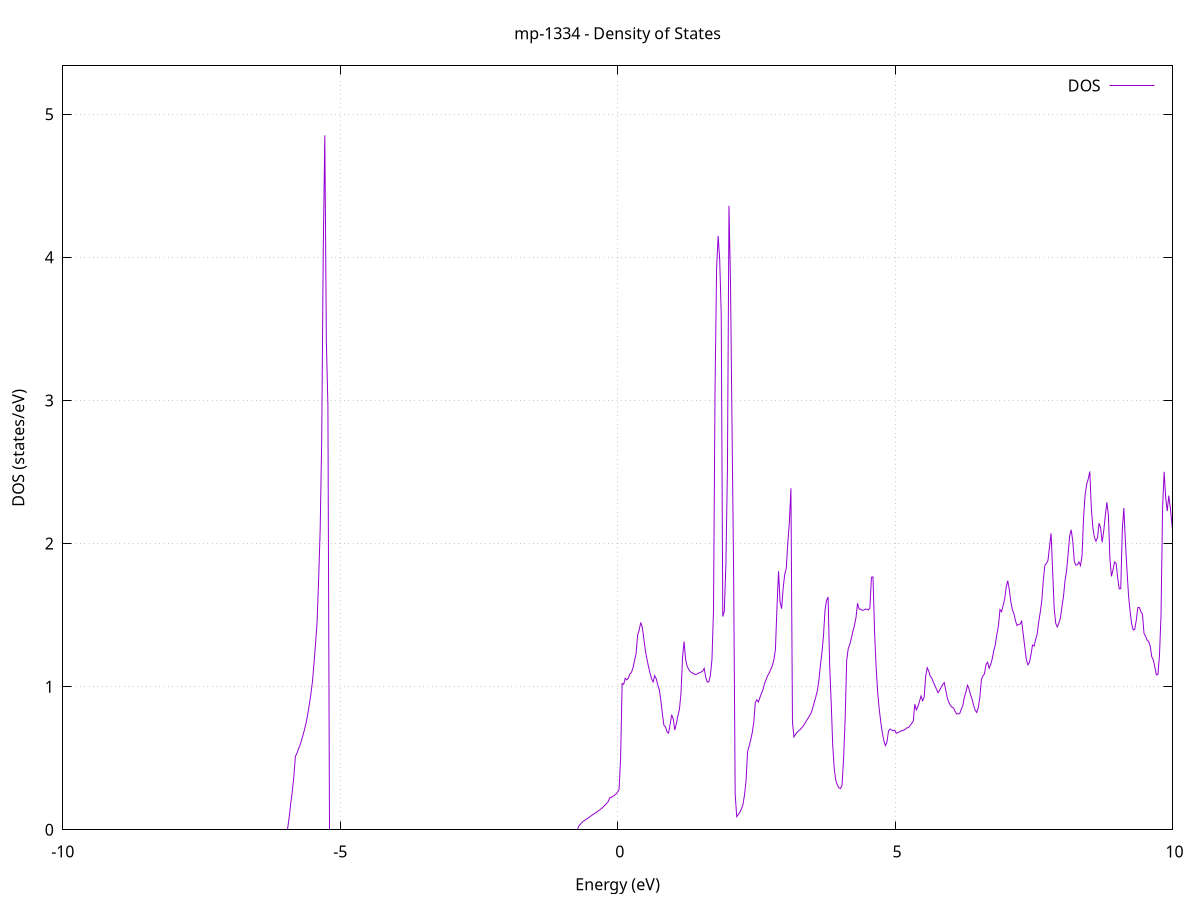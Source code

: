 set title 'mp-1334 - Density of States'
set xlabel 'Energy (eV)'
set ylabel 'DOS (states/eV)'
set grid
set xrange [-10:10]
set yrange [0:5.338]
set xzeroaxis lt -1
set terminal png size 800,600
set output 'mp-1334_dos_gnuplot.png'
plot '-' using 1:2 with lines title 'DOS'
-41.253000 0.000000
-41.225100 0.000000
-41.197200 0.000000
-41.169300 0.000000
-41.141300 0.000000
-41.113400 0.000000
-41.085500 0.000000
-41.057600 0.000000
-41.029700 0.000000
-41.001800 0.000000
-40.973900 0.000000
-40.946000 0.000000
-40.918100 0.000000
-40.890200 0.000000
-40.862200 0.000000
-40.834300 0.000000
-40.806400 0.000000
-40.778500 0.000000
-40.750600 0.000000
-40.722700 0.000000
-40.694800 0.000000
-40.666900 0.000000
-40.639000 0.000000
-40.611100 0.000000
-40.583200 0.000000
-40.555200 0.000000
-40.527300 0.000000
-40.499400 0.000000
-40.471500 0.000000
-40.443600 0.000000
-40.415700 0.000000
-40.387800 0.000000
-40.359900 0.000000
-40.332000 0.000000
-40.304100 0.000000
-40.276200 0.000000
-40.248200 0.000000
-40.220300 0.000000
-40.192400 0.000000
-40.164500 0.000000
-40.136600 0.000000
-40.108700 0.000000
-40.080800 0.000000
-40.052900 0.000000
-40.025000 0.000000
-39.997100 0.000000
-39.969100 0.000000
-39.941200 0.000000
-39.913300 0.000000
-39.885400 0.000000
-39.857500 0.000000
-39.829600 0.000000
-39.801700 0.000000
-39.773800 0.000000
-39.745900 0.000000
-39.718000 0.000000
-39.690100 0.000000
-39.662100 0.000000
-39.634200 0.000000
-39.606300 0.000000
-39.578400 0.000000
-39.550500 0.000000
-39.522600 0.000000
-39.494700 0.000000
-39.466800 0.000000
-39.438900 0.000000
-39.411000 0.000000
-39.383000 0.000000
-39.355100 0.000000
-39.327200 0.000000
-39.299300 0.000000
-39.271400 0.000000
-39.243500 0.000000
-39.215600 0.000000
-39.187700 0.000000
-39.159800 0.000000
-39.131900 0.000000
-39.104000 0.000000
-39.076000 0.000000
-39.048100 0.000000
-39.020200 0.000000
-38.992300 0.000000
-38.964400 0.000000
-38.936500 0.000000
-38.908600 0.000000
-38.880700 0.000000
-38.852800 0.000000
-38.824900 0.000000
-38.797000 0.000000
-38.769000 0.000000
-38.741100 0.000000
-38.713200 2.737500
-38.685300 8.905300
-38.657400 16.874500
-38.629500 67.630500
-38.601600 0.000000
-38.573700 0.000000
-38.545800 0.000000
-38.517900 0.000000
-38.489900 0.000000
-38.462000 0.000000
-38.434100 0.000000
-38.406200 0.000000
-38.378300 0.000000
-38.350400 0.000000
-38.322500 0.000000
-38.294600 0.000000
-38.266700 0.000000
-38.238800 0.000000
-38.210900 0.000000
-38.182900 0.000000
-38.155000 0.000000
-38.127100 0.000000
-38.099200 0.000000
-38.071300 0.000000
-38.043400 0.000000
-38.015500 0.000000
-37.987600 0.000000
-37.959700 0.000000
-37.931800 0.000000
-37.903900 0.000000
-37.875900 0.000000
-37.848000 0.000000
-37.820100 0.000000
-37.792200 0.000000
-37.764300 0.000000
-37.736400 0.000000
-37.708500 0.000000
-37.680600 0.000000
-37.652700 0.000000
-37.624800 0.000000
-37.596800 0.000000
-37.568900 0.000000
-37.541000 0.000000
-37.513100 0.000000
-37.485200 0.000000
-37.457300 0.000000
-37.429400 0.000000
-37.401500 0.000000
-37.373600 0.000000
-37.345700 0.000000
-37.317800 0.000000
-37.289800 0.000000
-37.261900 0.000000
-37.234000 0.000000
-37.206100 0.000000
-37.178200 0.000000
-37.150300 0.000000
-37.122400 0.000000
-37.094500 0.000000
-37.066600 0.000000
-37.038700 0.000000
-37.010700 0.000000
-36.982800 0.000000
-36.954900 0.000000
-36.927000 0.000000
-36.899100 0.000000
-36.871200 0.000000
-36.843300 0.000000
-36.815400 0.000000
-36.787500 0.000000
-36.759600 0.000000
-36.731700 0.000000
-36.703700 0.000000
-36.675800 0.000000
-36.647900 0.000000
-36.620000 0.000000
-36.592100 0.000000
-36.564200 0.000000
-36.536300 0.000000
-36.508400 0.000000
-36.480500 0.000000
-36.452600 0.000000
-36.424700 0.000000
-36.396700 0.000000
-36.368800 0.000000
-36.340900 0.000000
-36.313000 0.000000
-36.285100 0.000000
-36.257200 0.000000
-36.229300 0.000000
-36.201400 0.000000
-36.173500 0.000000
-36.145600 0.000000
-36.117600 0.000000
-36.089700 0.000000
-36.061800 0.000000
-36.033900 0.000000
-36.006000 0.000000
-35.978100 0.000000
-35.950200 0.000000
-35.922300 0.000000
-35.894400 0.000000
-35.866500 0.000000
-35.838600 0.000000
-35.810600 0.000000
-35.782700 0.000000
-35.754800 0.000000
-35.726900 0.000000
-35.699000 0.000000
-35.671100 0.000000
-35.643200 0.000000
-35.615300 0.000000
-35.587400 0.000000
-35.559500 0.000000
-35.531600 0.000000
-35.503600 0.000000
-35.475700 0.000000
-35.447800 0.000000
-35.419900 0.000000
-35.392000 0.000000
-35.364100 0.000000
-35.336200 0.000000
-35.308300 0.000000
-35.280400 0.000000
-35.252500 0.000000
-35.224500 0.000000
-35.196600 0.000000
-35.168700 0.000000
-35.140800 0.000000
-35.112900 0.000000
-35.085000 0.000000
-35.057100 0.000000
-35.029200 0.000000
-35.001300 0.000000
-34.973400 0.000000
-34.945500 0.000000
-34.917500 0.000000
-34.889600 0.000000
-34.861700 0.000000
-34.833800 0.000000
-34.805900 0.000000
-34.778000 0.000000
-34.750100 0.000000
-34.722200 0.000000
-34.694300 0.000000
-34.666400 0.000000
-34.638400 0.000000
-34.610500 0.000000
-34.582600 0.000000
-34.554700 0.000000
-34.526800 0.000000
-34.498900 0.000000
-34.471000 0.000000
-34.443100 0.000000
-34.415200 0.000000
-34.387300 0.000000
-34.359400 0.000000
-34.331400 0.000000
-34.303500 0.000000
-34.275600 0.000000
-34.247700 0.000000
-34.219800 0.000000
-34.191900 0.000000
-34.164000 0.000000
-34.136100 0.000000
-34.108200 0.000000
-34.080300 0.000000
-34.052400 0.000000
-34.024400 0.000000
-33.996500 0.000000
-33.968600 0.000000
-33.940700 0.000000
-33.912800 0.000000
-33.884900 0.000000
-33.857000 0.000000
-33.829100 0.000000
-33.801200 0.000000
-33.773300 0.000000
-33.745300 0.000000
-33.717400 0.000000
-33.689500 0.000000
-33.661600 0.000000
-33.633700 0.000000
-33.605800 0.000000
-33.577900 0.000000
-33.550000 0.000000
-33.522100 0.000000
-33.494200 0.000000
-33.466300 0.000000
-33.438300 0.000000
-33.410400 0.000000
-33.382500 0.000000
-33.354600 0.000000
-33.326700 0.000000
-33.298800 0.000000
-33.270900 0.000000
-33.243000 0.000000
-33.215100 0.000000
-33.187200 0.000000
-33.159300 0.000000
-33.131300 0.000000
-33.103400 0.000000
-33.075500 0.000000
-33.047600 0.000000
-33.019700 0.000000
-32.991800 0.000000
-32.963900 0.000000
-32.936000 0.000000
-32.908100 0.000000
-32.880200 0.000000
-32.852200 0.000000
-32.824300 0.000000
-32.796400 0.000000
-32.768500 0.000000
-32.740600 0.000000
-32.712700 0.000000
-32.684800 0.000000
-32.656900 0.000000
-32.629000 0.000000
-32.601100 0.000000
-32.573200 0.000000
-32.545200 0.000000
-32.517300 0.000000
-32.489400 0.000000
-32.461500 0.000000
-32.433600 0.000000
-32.405700 0.000000
-32.377800 0.000000
-32.349900 0.000000
-32.322000 0.000000
-32.294100 0.000000
-32.266100 0.000000
-32.238200 0.000000
-32.210300 0.000000
-32.182400 0.000000
-32.154500 0.000000
-32.126600 0.000000
-32.098700 0.000000
-32.070800 0.000000
-32.042900 0.000000
-32.015000 0.000000
-31.987100 0.000000
-31.959100 0.000000
-31.931200 0.000000
-31.903300 0.000000
-31.875400 0.000000
-31.847500 0.000000
-31.819600 0.000000
-31.791700 0.000000
-31.763800 0.000000
-31.735900 0.000000
-31.708000 0.000000
-31.680100 0.000000
-31.652100 0.000000
-31.624200 0.000000
-31.596300 0.000000
-31.568400 0.000000
-31.540500 0.000000
-31.512600 0.000000
-31.484700 0.000000
-31.456800 0.000000
-31.428900 0.000000
-31.401000 0.000000
-31.373000 0.000000
-31.345100 0.000000
-31.317200 0.000000
-31.289300 0.000000
-31.261400 0.000000
-31.233500 0.000000
-31.205600 0.000000
-31.177700 0.000000
-31.149800 0.000000
-31.121900 0.000000
-31.094000 0.000000
-31.066000 0.000000
-31.038100 0.000000
-31.010200 0.000000
-30.982300 0.000000
-30.954400 0.000000
-30.926500 0.000000
-30.898600 0.000000
-30.870700 0.000000
-30.842800 0.000000
-30.814900 0.000000
-30.787000 0.000000
-30.759000 0.000000
-30.731100 0.000000
-30.703200 0.000000
-30.675300 0.000000
-30.647400 0.000000
-30.619500 0.000000
-30.591600 0.000000
-30.563700 0.000000
-30.535800 0.000000
-30.507900 0.000000
-30.479900 0.000000
-30.452000 0.000000
-30.424100 0.000000
-30.396200 0.000000
-30.368300 0.000000
-30.340400 0.000000
-30.312500 0.000000
-30.284600 0.000000
-30.256700 0.000000
-30.228800 0.000000
-30.200900 0.000000
-30.172900 0.000000
-30.145000 0.000000
-30.117100 0.000000
-30.089200 0.000000
-30.061300 0.000000
-30.033400 0.000000
-30.005500 0.000000
-29.977600 0.000000
-29.949700 0.000000
-29.921800 0.000000
-29.893800 0.000000
-29.865900 0.000000
-29.838000 0.000000
-29.810100 0.000000
-29.782200 0.000000
-29.754300 0.000000
-29.726400 0.000000
-29.698500 0.000000
-29.670600 0.000000
-29.642700 0.000000
-29.614800 0.000000
-29.586800 0.000000
-29.558900 0.000000
-29.531000 0.000000
-29.503100 0.000000
-29.475200 0.000000
-29.447300 0.000000
-29.419400 0.000000
-29.391500 0.000000
-29.363600 0.000000
-29.335700 0.000000
-29.307800 0.000000
-29.279800 0.000000
-29.251900 0.000000
-29.224000 0.000000
-29.196100 0.000000
-29.168200 0.000000
-29.140300 0.000000
-29.112400 0.000000
-29.084500 0.000000
-29.056600 0.000000
-29.028700 0.000000
-29.000700 0.000000
-28.972800 0.000000
-28.944900 0.000000
-28.917000 0.000000
-28.889100 0.000000
-28.861200 0.000000
-28.833300 0.000000
-28.805400 0.000000
-28.777500 0.000000
-28.749600 0.000000
-28.721700 0.000000
-28.693700 0.000000
-28.665800 0.000000
-28.637900 0.000000
-28.610000 0.000000
-28.582100 0.000000
-28.554200 0.000000
-28.526300 0.000000
-28.498400 0.000000
-28.470500 0.000000
-28.442600 0.000000
-28.414700 0.000000
-28.386700 0.000000
-28.358800 0.000000
-28.330900 0.000000
-28.303000 0.000000
-28.275100 0.000000
-28.247200 0.000000
-28.219300 0.000000
-28.191400 0.000000
-28.163500 0.000000
-28.135600 0.000000
-28.107600 0.000000
-28.079700 0.000000
-28.051800 0.000000
-28.023900 0.000000
-27.996000 0.000000
-27.968100 0.000000
-27.940200 0.000000
-27.912300 0.000000
-27.884400 0.000000
-27.856500 0.000000
-27.828600 0.000000
-27.800600 0.000000
-27.772700 0.000000
-27.744800 0.000000
-27.716900 0.000000
-27.689000 0.000000
-27.661100 0.000000
-27.633200 0.000000
-27.605300 0.000000
-27.577400 0.000000
-27.549500 0.000000
-27.521500 0.000000
-27.493600 0.000000
-27.465700 0.000000
-27.437800 0.000000
-27.409900 0.000000
-27.382000 0.000000
-27.354100 0.000000
-27.326200 0.000000
-27.298300 0.000000
-27.270400 0.000000
-27.242500 0.000000
-27.214500 0.000000
-27.186600 0.000000
-27.158700 0.000000
-27.130800 0.000000
-27.102900 0.000000
-27.075000 0.000000
-27.047100 0.000000
-27.019200 0.000000
-26.991300 0.000000
-26.963400 0.000000
-26.935500 0.000000
-26.907500 0.000000
-26.879600 0.000000
-26.851700 0.000000
-26.823800 0.000000
-26.795900 0.000000
-26.768000 0.000000
-26.740100 0.000000
-26.712200 0.000000
-26.684300 0.000000
-26.656400 0.000000
-26.628400 0.000000
-26.600500 0.000000
-26.572600 0.000000
-26.544700 0.000000
-26.516800 0.000000
-26.488900 0.000000
-26.461000 0.000000
-26.433100 0.000000
-26.405200 0.000000
-26.377300 0.000000
-26.349400 0.000000
-26.321400 0.000000
-26.293500 0.000000
-26.265600 0.000000
-26.237700 0.000000
-26.209800 0.000000
-26.181900 0.000000
-26.154000 0.000000
-26.126100 0.000000
-26.098200 0.000000
-26.070300 0.000000
-26.042400 0.000000
-26.014400 0.000000
-25.986500 0.000000
-25.958600 0.000000
-25.930700 0.000000
-25.902800 0.000000
-25.874900 0.000000
-25.847000 0.000000
-25.819100 0.000000
-25.791200 0.000000
-25.763300 0.000000
-25.735300 0.000000
-25.707400 0.000000
-25.679500 0.000000
-25.651600 0.000000
-25.623700 0.000000
-25.595800 0.000000
-25.567900 0.000000
-25.540000 0.000000
-25.512100 0.000000
-25.484200 0.000000
-25.456300 0.000000
-25.428300 0.000000
-25.400400 0.000000
-25.372500 0.000000
-25.344600 0.000000
-25.316700 0.000000
-25.288800 0.000000
-25.260900 0.000000
-25.233000 0.000000
-25.205100 0.000000
-25.177200 0.000000
-25.149200 0.000000
-25.121300 0.000000
-25.093400 0.000000
-25.065500 0.000000
-25.037600 0.000000
-25.009700 0.000000
-24.981800 0.000000
-24.953900 0.000000
-24.926000 0.000000
-24.898100 0.000000
-24.870200 0.000000
-24.842200 0.000000
-24.814300 0.000000
-24.786400 0.000000
-24.758500 0.000000
-24.730600 0.000000
-24.702700 0.000000
-24.674800 0.000000
-24.646900 0.000000
-24.619000 0.000000
-24.591100 0.000000
-24.563200 0.000000
-24.535200 0.000000
-24.507300 0.000000
-24.479400 0.000000
-24.451500 0.000000
-24.423600 0.000000
-24.395700 0.000000
-24.367800 0.000000
-24.339900 0.000000
-24.312000 0.000000
-24.284100 0.000000
-24.256100 0.000000
-24.228200 0.000000
-24.200300 0.000000
-24.172400 0.000000
-24.144500 0.000000
-24.116600 0.000000
-24.088700 0.000000
-24.060800 0.000000
-24.032900 0.000000
-24.005000 0.000000
-23.977100 0.000000
-23.949100 0.000000
-23.921200 0.000000
-23.893300 0.000000
-23.865400 0.000000
-23.837500 0.000000
-23.809600 0.000000
-23.781700 0.000000
-23.753800 0.000000
-23.725900 0.000000
-23.698000 0.000000
-23.670100 0.000000
-23.642100 0.000000
-23.614200 0.000000
-23.586300 0.000000
-23.558400 0.000000
-23.530500 0.000000
-23.502600 0.000000
-23.474700 0.000000
-23.446800 0.000000
-23.418900 0.000000
-23.391000 0.000000
-23.363000 0.000000
-23.335100 0.000000
-23.307200 0.000000
-23.279300 0.000000
-23.251400 0.000000
-23.223500 0.000000
-23.195600 0.000000
-23.167700 0.000000
-23.139800 0.000000
-23.111900 0.000000
-23.084000 0.000000
-23.056000 0.000000
-23.028100 0.000000
-23.000200 0.000000
-22.972300 0.000000
-22.944400 0.000000
-22.916500 0.000000
-22.888600 0.000000
-22.860700 0.000000
-22.832800 0.000000
-22.804900 0.000000
-22.776900 0.000000
-22.749000 0.000000
-22.721100 0.000000
-22.693200 0.000000
-22.665300 0.000000
-22.637400 0.000000
-22.609500 0.000000
-22.581600 0.000000
-22.553700 0.000000
-22.525800 0.000000
-22.497900 0.000000
-22.469900 0.000000
-22.442000 0.000000
-22.414100 0.000000
-22.386200 0.000000
-22.358300 0.000000
-22.330400 0.000000
-22.302500 0.000000
-22.274600 0.000000
-22.246700 0.000000
-22.218800 0.000000
-22.190900 0.000000
-22.162900 0.000000
-22.135000 0.000000
-22.107100 0.000000
-22.079200 0.000000
-22.051300 0.000000
-22.023400 0.000000
-21.995500 0.000000
-21.967600 0.000000
-21.939700 0.000000
-21.911800 0.000000
-21.883800 0.000000
-21.855900 0.000000
-21.828000 0.000000
-21.800100 0.000000
-21.772200 0.000000
-21.744300 0.000000
-21.716400 0.000000
-21.688500 0.000000
-21.660600 0.000000
-21.632700 0.000000
-21.604800 0.000000
-21.576800 0.000000
-21.548900 0.000000
-21.521000 0.000000
-21.493100 0.000000
-21.465200 0.000000
-21.437300 0.000000
-21.409400 0.000000
-21.381500 0.000000
-21.353600 0.000000
-21.325700 0.000000
-21.297800 0.000000
-21.269800 0.000000
-21.241900 0.000000
-21.214000 0.000000
-21.186100 0.000000
-21.158200 0.000000
-21.130300 0.000000
-21.102400 0.000000
-21.074500 0.000000
-21.046600 0.000000
-21.018700 0.000000
-20.990700 0.000000
-20.962800 0.000000
-20.934900 0.000000
-20.907000 0.000000
-20.879100 0.000000
-20.851200 0.000000
-20.823300 0.000000
-20.795400 0.000000
-20.767500 0.000000
-20.739600 0.000000
-20.711700 0.000000
-20.683700 0.000000
-20.655800 0.000000
-20.627900 0.000000
-20.600000 0.000000
-20.572100 0.000000
-20.544200 0.000000
-20.516300 0.000000
-20.488400 0.000000
-20.460500 0.000000
-20.432600 0.000000
-20.404600 0.000000
-20.376700 0.000000
-20.348800 0.000000
-20.320900 0.000000
-20.293000 0.000000
-20.265100 0.000000
-20.237200 0.000000
-20.209300 0.000000
-20.181400 0.000000
-20.153500 0.000000
-20.125600 0.000000
-20.097600 0.000000
-20.069700 0.000000
-20.041800 0.000000
-20.013900 0.000000
-19.986000 0.000000
-19.958100 0.000000
-19.930200 0.000000
-19.902300 0.000000
-19.874400 0.000000
-19.846500 0.000000
-19.818600 0.000000
-19.790600 0.000000
-19.762700 0.000000
-19.734800 0.000000
-19.706900 0.000000
-19.679000 0.000000
-19.651100 0.000000
-19.623200 0.000000
-19.595300 0.000000
-19.567400 0.000000
-19.539500 0.000000
-19.511500 0.000000
-19.483600 0.000000
-19.455700 0.000000
-19.427800 0.000000
-19.399900 0.000000
-19.372000 0.000000
-19.344100 0.000000
-19.316200 0.000000
-19.288300 0.000000
-19.260400 0.000000
-19.232500 0.000000
-19.204500 0.000000
-19.176600 1.603900
-19.148700 4.295900
-19.120800 6.140800
-19.092900 10.257900
-19.065000 17.926600
-19.037100 10.178900
-19.009200 7.688300
-18.981300 3.204100
-18.953400 3.340900
-18.925500 3.357100
-18.897500 3.674400
-18.869600 4.356200
-18.841700 5.257600
-18.813800 8.669700
-18.785900 11.205700
-18.758000 14.543000
-18.730100 8.965600
-18.702200 9.559100
-18.674300 21.124900
-18.646400 16.926500
-18.618400 23.623800
-18.590500 15.900000
-18.562600 5.410800
-18.534700 0.000000
-18.506800 0.000000
-18.478900 0.000000
-18.451000 0.000000
-18.423100 0.000000
-18.395200 0.000000
-18.367300 0.000000
-18.339400 0.000000
-18.311400 0.000000
-18.283500 0.000000
-18.255600 0.000000
-18.227700 0.000000
-18.199800 0.000000
-18.171900 0.000000
-18.144000 0.000000
-18.116100 0.000000
-18.088200 0.000000
-18.060300 0.000000
-18.032300 0.000000
-18.004400 0.000000
-17.976500 0.000000
-17.948600 0.000000
-17.920700 0.000000
-17.892800 0.000000
-17.864900 0.000000
-17.837000 0.000000
-17.809100 0.000000
-17.781200 0.000000
-17.753300 0.000000
-17.725300 0.000000
-17.697400 0.000000
-17.669500 0.000000
-17.641600 0.000000
-17.613700 0.000000
-17.585800 0.000000
-17.557900 0.000000
-17.530000 0.000000
-17.502100 0.000000
-17.474200 0.000000
-17.446300 0.000000
-17.418300 0.000000
-17.390400 0.000000
-17.362500 0.000000
-17.334600 0.000000
-17.306700 0.000000
-17.278800 0.000000
-17.250900 0.000000
-17.223000 0.000000
-17.195100 0.000000
-17.167200 0.000000
-17.139200 0.000000
-17.111300 0.000000
-17.083400 0.000000
-17.055500 0.000000
-17.027600 0.000000
-16.999700 0.000000
-16.971800 0.000000
-16.943900 0.000000
-16.916000 0.000000
-16.888100 0.000000
-16.860200 0.000000
-16.832200 0.000000
-16.804300 0.000000
-16.776400 0.000000
-16.748500 0.000000
-16.720600 0.000000
-16.692700 0.000000
-16.664800 0.000000
-16.636900 0.000000
-16.609000 0.000000
-16.581100 0.000000
-16.553200 0.000000
-16.525200 0.000000
-16.497300 0.000000
-16.469400 0.000000
-16.441500 0.000000
-16.413600 0.000000
-16.385700 0.000000
-16.357800 0.000000
-16.329900 0.000000
-16.302000 0.000000
-16.274100 0.000000
-16.246100 0.000000
-16.218200 0.000000
-16.190300 0.000000
-16.162400 0.000000
-16.134500 0.000000
-16.106600 0.000000
-16.078700 0.000000
-16.050800 0.000000
-16.022900 0.000000
-15.995000 0.000000
-15.967100 0.000000
-15.939100 0.000000
-15.911200 0.000000
-15.883300 0.000000
-15.855400 0.000000
-15.827500 0.000000
-15.799600 0.000000
-15.771700 0.000000
-15.743800 0.000000
-15.715900 0.000000
-15.688000 0.000000
-15.660000 0.000000
-15.632100 0.000000
-15.604200 0.000000
-15.576300 0.000000
-15.548400 0.000000
-15.520500 0.000000
-15.492600 0.000000
-15.464700 0.000000
-15.436800 0.000000
-15.408900 0.000000
-15.381000 0.000000
-15.353000 0.000000
-15.325100 0.000000
-15.297200 0.000000
-15.269300 0.000000
-15.241400 0.000000
-15.213500 0.000000
-15.185600 0.000000
-15.157700 0.000000
-15.129800 0.000000
-15.101900 0.000000
-15.074000 0.000000
-15.046000 0.000000
-15.018100 0.000000
-14.990200 0.000000
-14.962300 0.000000
-14.934400 0.000000
-14.906500 0.000000
-14.878600 0.000000
-14.850700 0.000000
-14.822800 0.000000
-14.794900 0.000000
-14.766900 0.000000
-14.739000 0.000000
-14.711100 0.000000
-14.683200 0.000000
-14.655300 0.000000
-14.627400 0.000000
-14.599500 0.000000
-14.571600 0.000000
-14.543700 0.000000
-14.515800 0.000000
-14.487900 0.000000
-14.459900 0.000000
-14.432000 0.000000
-14.404100 0.000000
-14.376200 0.000000
-14.348300 0.000000
-14.320400 0.000000
-14.292500 0.000000
-14.264600 0.000000
-14.236700 0.000000
-14.208800 0.000000
-14.180900 0.000000
-14.152900 0.000000
-14.125000 0.000000
-14.097100 0.000000
-14.069200 0.000000
-14.041300 0.000000
-14.013400 0.000000
-13.985500 0.000000
-13.957600 0.000000
-13.929700 0.000000
-13.901800 0.000000
-13.873800 0.000000
-13.845900 0.000000
-13.818000 0.000000
-13.790100 0.000000
-13.762200 0.000000
-13.734300 0.000000
-13.706400 0.000000
-13.678500 0.000000
-13.650600 0.000000
-13.622700 0.000000
-13.594800 0.000000
-13.566800 0.000000
-13.538900 0.000000
-13.511000 0.000000
-13.483100 0.000000
-13.455200 0.000000
-13.427300 0.000000
-13.399400 0.000000
-13.371500 0.000000
-13.343600 0.000000
-13.315700 0.000000
-13.287700 0.000000
-13.259800 0.000000
-13.231900 0.000000
-13.204000 0.000000
-13.176100 0.000000
-13.148200 0.000000
-13.120300 0.000000
-13.092400 0.000000
-13.064500 0.000000
-13.036600 0.000000
-13.008700 0.000000
-12.980700 0.000000
-12.952800 0.000000
-12.924900 0.000000
-12.897000 0.000000
-12.869100 0.000000
-12.841200 0.000000
-12.813300 0.000000
-12.785400 0.000000
-12.757500 0.000000
-12.729600 0.000000
-12.701700 0.000000
-12.673700 0.000000
-12.645800 0.000000
-12.617900 0.000000
-12.590000 0.000000
-12.562100 0.000000
-12.534200 0.000000
-12.506300 0.000000
-12.478400 0.000000
-12.450500 0.000000
-12.422600 0.000000
-12.394600 0.000000
-12.366700 0.000000
-12.338800 0.000000
-12.310900 0.000000
-12.283000 0.000000
-12.255100 0.000000
-12.227200 0.000000
-12.199300 0.000000
-12.171400 0.000000
-12.143500 0.000000
-12.115600 0.000000
-12.087600 0.000000
-12.059700 0.000000
-12.031800 0.000000
-12.003900 0.000000
-11.976000 0.000000
-11.948100 0.000000
-11.920200 0.000000
-11.892300 0.000000
-11.864400 0.000000
-11.836500 0.000000
-11.808600 0.000000
-11.780600 0.000000
-11.752700 0.000000
-11.724800 0.000000
-11.696900 0.000000
-11.669000 0.000000
-11.641100 0.000000
-11.613200 0.000000
-11.585300 0.000000
-11.557400 0.000000
-11.529500 0.000000
-11.501500 0.000000
-11.473600 0.000000
-11.445700 0.000000
-11.417800 0.000000
-11.389900 0.000000
-11.362000 0.000000
-11.334100 0.000000
-11.306200 0.000000
-11.278300 0.000000
-11.250400 0.000000
-11.222500 0.000000
-11.194500 0.000000
-11.166600 0.000000
-11.138700 0.000000
-11.110800 0.000000
-11.082900 0.000000
-11.055000 0.000000
-11.027100 0.000000
-10.999200 0.000000
-10.971300 0.000000
-10.943400 0.000000
-10.915400 0.000000
-10.887500 0.000000
-10.859600 0.000000
-10.831700 0.000000
-10.803800 0.000000
-10.775900 0.000000
-10.748000 0.000000
-10.720100 0.000000
-10.692200 0.000000
-10.664300 0.000000
-10.636400 0.000000
-10.608400 0.000000
-10.580500 0.000000
-10.552600 0.000000
-10.524700 0.000000
-10.496800 0.000000
-10.468900 0.000000
-10.441000 0.000000
-10.413100 0.000000
-10.385200 0.000000
-10.357300 0.000000
-10.329400 0.000000
-10.301400 0.000000
-10.273500 0.000000
-10.245600 0.000000
-10.217700 0.000000
-10.189800 0.000000
-10.161900 0.000000
-10.134000 0.000000
-10.106100 0.000000
-10.078200 0.000000
-10.050300 0.000000
-10.022300 0.000000
-9.994400 0.000000
-9.966500 0.000000
-9.938600 0.000000
-9.910700 0.000000
-9.882800 0.000000
-9.854900 0.000000
-9.827000 0.000000
-9.799100 0.000000
-9.771200 0.000000
-9.743300 0.000000
-9.715300 0.000000
-9.687400 0.000000
-9.659500 0.000000
-9.631600 0.000000
-9.603700 0.000000
-9.575800 0.000000
-9.547900 0.000000
-9.520000 0.000000
-9.492100 0.000000
-9.464200 0.000000
-9.436300 0.000000
-9.408300 0.000000
-9.380400 0.000000
-9.352500 0.000000
-9.324600 0.000000
-9.296700 0.000000
-9.268800 0.000000
-9.240900 0.000000
-9.213000 0.000000
-9.185100 0.000000
-9.157200 0.000000
-9.129200 0.000000
-9.101300 0.000000
-9.073400 0.000000
-9.045500 0.000000
-9.017600 0.000000
-8.989700 0.000000
-8.961800 0.000000
-8.933900 0.000000
-8.906000 0.000000
-8.878100 0.000000
-8.850200 0.000000
-8.822200 0.000000
-8.794300 0.000000
-8.766400 0.000000
-8.738500 0.000000
-8.710600 0.000000
-8.682700 0.000000
-8.654800 0.000000
-8.626900 0.000000
-8.599000 0.000000
-8.571100 0.000000
-8.543100 0.000000
-8.515200 0.000000
-8.487300 0.000000
-8.459400 0.000000
-8.431500 0.000000
-8.403600 0.000000
-8.375700 0.000000
-8.347800 0.000000
-8.319900 0.000000
-8.292000 0.000000
-8.264100 0.000000
-8.236100 0.000000
-8.208200 0.000000
-8.180300 0.000000
-8.152400 0.000000
-8.124500 0.000000
-8.096600 0.000000
-8.068700 0.000000
-8.040800 0.000000
-8.012900 0.000000
-7.985000 0.000000
-7.957100 0.000000
-7.929100 0.000000
-7.901200 0.000000
-7.873300 0.000000
-7.845400 0.000000
-7.817500 0.000000
-7.789600 0.000000
-7.761700 0.000000
-7.733800 0.000000
-7.705900 0.000000
-7.678000 0.000000
-7.650000 0.000000
-7.622100 0.000000
-7.594200 0.000000
-7.566300 0.000000
-7.538400 0.000000
-7.510500 0.000000
-7.482600 0.000000
-7.454700 0.000000
-7.426800 0.000000
-7.398900 0.000000
-7.371000 0.000000
-7.343000 0.000000
-7.315100 0.000000
-7.287200 0.000000
-7.259300 0.000000
-7.231400 0.000000
-7.203500 0.000000
-7.175600 0.000000
-7.147700 0.000000
-7.119800 0.000000
-7.091900 0.000000
-7.064000 0.000000
-7.036000 0.000000
-7.008100 0.000000
-6.980200 0.000000
-6.952300 0.000000
-6.924400 0.000000
-6.896500 0.000000
-6.868600 0.000000
-6.840700 0.000000
-6.812800 0.000000
-6.784900 0.000000
-6.756900 0.000000
-6.729000 0.000000
-6.701100 0.000000
-6.673200 0.000000
-6.645300 0.000000
-6.617400 0.000000
-6.589500 0.000000
-6.561600 0.000000
-6.533700 0.000000
-6.505800 0.000000
-6.477900 0.000000
-6.449900 0.000000
-6.422000 0.000000
-6.394100 0.000000
-6.366200 0.000000
-6.338300 0.000000
-6.310400 0.000000
-6.282500 0.000000
-6.254600 0.000000
-6.226700 0.000000
-6.198800 0.000000
-6.170800 0.000000
-6.142900 0.000000
-6.115000 0.000000
-6.087100 0.000000
-6.059200 0.000000
-6.031300 0.000000
-6.003400 0.000000
-5.975500 0.000000
-5.947600 0.000000
-5.919700 0.087300
-5.891800 0.184700
-5.863800 0.267300
-5.835900 0.371400
-5.808000 0.512800
-5.780100 0.534800
-5.752200 0.565000
-5.724300 0.592400
-5.696400 0.627100
-5.668500 0.664500
-5.640600 0.705300
-5.612700 0.750000
-5.584800 0.809000
-5.556800 0.874600
-5.528900 0.947700
-5.501000 1.035000
-5.473100 1.160900
-5.445200 1.295900
-5.417300 1.449100
-5.389400 1.743800
-5.361500 2.094600
-5.333600 2.722800
-5.305700 4.054500
-5.277700 4.852700
-5.249800 3.415600
-5.221900 2.964400
-5.194000 0.000000
-5.166100 0.000000
-5.138200 0.000000
-5.110300 0.000000
-5.082400 0.000000
-5.054500 0.000000
-5.026600 0.000000
-4.998700 0.000000
-4.970700 0.000000
-4.942800 0.000000
-4.914900 0.000000
-4.887000 0.000000
-4.859100 0.000000
-4.831200 0.000000
-4.803300 0.000000
-4.775400 0.000000
-4.747500 0.000000
-4.719600 0.000000
-4.691700 0.000000
-4.663700 0.000000
-4.635800 0.000000
-4.607900 0.000000
-4.580000 0.000000
-4.552100 0.000000
-4.524200 0.000000
-4.496300 0.000000
-4.468400 0.000000
-4.440500 0.000000
-4.412600 0.000000
-4.384600 0.000000
-4.356700 0.000000
-4.328800 0.000000
-4.300900 0.000000
-4.273000 0.000000
-4.245100 0.000000
-4.217200 0.000000
-4.189300 0.000000
-4.161400 0.000000
-4.133500 0.000000
-4.105600 0.000000
-4.077600 0.000000
-4.049700 0.000000
-4.021800 0.000000
-3.993900 0.000000
-3.966000 0.000000
-3.938100 0.000000
-3.910200 0.000000
-3.882300 0.000000
-3.854400 0.000000
-3.826500 0.000000
-3.798500 0.000000
-3.770600 0.000000
-3.742700 0.000000
-3.714800 0.000000
-3.686900 0.000000
-3.659000 0.000000
-3.631100 0.000000
-3.603200 0.000000
-3.575300 0.000000
-3.547400 0.000000
-3.519500 0.000000
-3.491500 0.000000
-3.463600 0.000000
-3.435700 0.000000
-3.407800 0.000000
-3.379900 0.000000
-3.352000 0.000000
-3.324100 0.000000
-3.296200 0.000000
-3.268300 0.000000
-3.240400 0.000000
-3.212500 0.000000
-3.184500 0.000000
-3.156600 0.000000
-3.128700 0.000000
-3.100800 0.000000
-3.072900 0.000000
-3.045000 0.000000
-3.017100 0.000000
-2.989200 0.000000
-2.961300 0.000000
-2.933400 0.000000
-2.905400 0.000000
-2.877500 0.000000
-2.849600 0.000000
-2.821700 0.000000
-2.793800 0.000000
-2.765900 0.000000
-2.738000 0.000000
-2.710100 0.000000
-2.682200 0.000000
-2.654300 0.000000
-2.626400 0.000000
-2.598400 0.000000
-2.570500 0.000000
-2.542600 0.000000
-2.514700 0.000000
-2.486800 0.000000
-2.458900 0.000000
-2.431000 0.000000
-2.403100 0.000000
-2.375200 0.000000
-2.347300 0.000000
-2.319400 0.000000
-2.291400 0.000000
-2.263500 0.000000
-2.235600 0.000000
-2.207700 0.000000
-2.179800 0.000000
-2.151900 0.000000
-2.124000 0.000000
-2.096100 0.000000
-2.068200 0.000000
-2.040300 0.000000
-2.012300 0.000000
-1.984400 0.000000
-1.956500 0.000000
-1.928600 0.000000
-1.900700 0.000000
-1.872800 0.000000
-1.844900 0.000000
-1.817000 0.000000
-1.789100 0.000000
-1.761200 0.000000
-1.733300 0.000000
-1.705300 0.000000
-1.677400 0.000000
-1.649500 0.000000
-1.621600 0.000000
-1.593700 0.000000
-1.565800 0.000000
-1.537900 0.000000
-1.510000 0.000000
-1.482100 0.000000
-1.454200 0.000000
-1.426200 0.000000
-1.398300 0.000000
-1.370400 0.000000
-1.342500 0.000000
-1.314600 0.000000
-1.286700 0.000000
-1.258800 0.000000
-1.230900 0.000000
-1.203000 0.000000
-1.175100 0.000000
-1.147200 0.000000
-1.119200 0.000000
-1.091300 0.000000
-1.063400 0.000000
-1.035500 0.000000
-1.007600 0.000000
-0.979700 0.000000
-0.951800 0.000000
-0.923900 0.000000
-0.896000 0.000000
-0.868100 0.000000
-0.840200 0.000000
-0.812200 0.000000
-0.784300 0.000000
-0.756400 0.000000
-0.728500 0.000000
-0.700600 0.026300
-0.672700 0.037800
-0.644800 0.050200
-0.616900 0.060800
-0.589000 0.066600
-0.561100 0.074300
-0.533100 0.082400
-0.505200 0.090000
-0.477300 0.097700
-0.449400 0.105200
-0.421500 0.112200
-0.393600 0.119200
-0.365700 0.126800
-0.337800 0.134800
-0.309900 0.143000
-0.282000 0.151900
-0.254100 0.161800
-0.226100 0.172600
-0.198200 0.184100
-0.170300 0.197000
-0.142400 0.224200
-0.114500 0.226100
-0.086600 0.233300
-0.058700 0.240800
-0.030800 0.249900
-0.002900 0.263200
0.025000 0.279400
0.052900 0.492400
0.080900 1.022100
0.108800 1.016400
0.136700 1.059100
0.164600 1.047000
0.192500 1.059500
0.220400 1.088900
0.248300 1.098900
0.276200 1.130700
0.304100 1.182600
0.332000 1.230000
0.360000 1.359900
0.387900 1.394300
0.415800 1.448300
0.443700 1.417100
0.471600 1.334800
0.499500 1.251200
0.527400 1.195000
0.555300 1.141100
0.583200 1.096200
0.611100 1.054800
0.639000 1.032800
0.667000 1.077300
0.694900 1.056100
0.722800 1.013100
0.750700 0.977300
0.778600 0.905300
0.806500 0.809800
0.834400 0.729500
0.862300 0.720000
0.890200 0.683800
0.918100 0.676000
0.946100 0.737600
0.974000 0.803700
1.001900 0.774300
1.029800 0.696700
1.057700 0.741500
1.085600 0.797500
1.113500 0.839600
1.141400 0.954000
1.169300 1.200800
1.197200 1.315100
1.225100 1.189400
1.253100 1.141600
1.281000 1.120400
1.308900 1.105200
1.336800 1.097500
1.364700 1.093100
1.392600 1.085100
1.420500 1.086600
1.448400 1.092300
1.476300 1.098400
1.504200 1.102000
1.532100 1.108900
1.560100 1.128000
1.588000 1.064600
1.615900 1.031300
1.643800 1.034300
1.671700 1.079800
1.699600 1.188000
1.727500 1.531400
1.755400 3.074300
1.783300 3.922900
1.811200 4.149400
1.839200 3.985300
1.867100 3.598200
1.895000 1.490000
1.922900 1.527300
1.950800 1.859200
1.978700 2.512600
2.006600 4.360000
2.034500 3.812300
2.062400 2.781700
2.090300 1.798200
2.118200 0.247600
2.146200 0.091800
2.174100 0.106400
2.202000 0.123100
2.229900 0.144700
2.257800 0.173600
2.285700 0.241300
2.313600 0.340000
2.341500 0.546100
2.369400 0.583200
2.397300 0.627000
2.425200 0.677300
2.453200 0.750100
2.481100 0.888600
2.509000 0.908600
2.536900 0.892500
2.564800 0.925500
2.592700 0.953900
2.620600 0.979800
2.648500 1.022200
2.676400 1.051200
2.704300 1.077900
2.732300 1.096100
2.760200 1.120800
2.788100 1.147800
2.816000 1.186700
2.843900 1.261100
2.871800 1.555500
2.899700 1.806700
2.927600 1.593200
2.955500 1.545300
2.983400 1.689300
3.011300 1.784900
3.039300 1.827900
3.067200 2.005900
3.095100 2.148800
3.123000 2.386400
3.150900 0.748300
3.178800 0.648700
3.206700 0.667000
3.234600 0.681200
3.262500 0.691700
3.290400 0.700500
3.318400 0.712500
3.346300 0.726400
3.374200 0.742900
3.402100 0.761300
3.430000 0.778700
3.457900 0.796100
3.485800 0.815500
3.513700 0.847700
3.541600 0.887100
3.569500 0.926400
3.597400 0.969700
3.625400 1.039900
3.653300 1.143900
3.681200 1.236200
3.709100 1.351500
3.737000 1.532900
3.764900 1.602500
3.792800 1.626500
3.820700 1.155800
3.848600 0.891800
3.876500 0.587400
3.904400 0.424500
3.932400 0.345100
3.960300 0.312600
3.988200 0.292900
4.016100 0.288200
4.044000 0.311000
4.071900 0.496800
4.099800 0.769700
4.127700 1.182700
4.155600 1.265300
4.183500 1.294400
4.211500 1.337000
4.239400 1.385400
4.267300 1.426500
4.295200 1.482400
4.323100 1.582900
4.351000 1.542900
4.378900 1.541300
4.406800 1.533400
4.434700 1.534800
4.462600 1.541400
4.490500 1.541200
4.518500 1.536400
4.546400 1.550200
4.574300 1.764200
4.602200 1.767100
4.630100 1.387200
4.658000 1.139800
4.685900 0.964100
4.713800 0.845300
4.741700 0.755000
4.769600 0.677900
4.797500 0.623000
4.825500 0.588000
4.853400 0.612100
4.881300 0.690600
4.909200 0.704300
4.937100 0.697000
4.965000 0.691800
4.992900 0.695800
5.020800 0.673900
5.048700 0.678700
5.076600 0.683800
5.104600 0.691200
5.132500 0.692200
5.160400 0.696700
5.188300 0.704100
5.216200 0.712800
5.244100 0.713900
5.272000 0.729300
5.299900 0.742800
5.327800 0.759200
5.355700 0.877700
5.383600 0.837500
5.411600 0.861400
5.439500 0.896400
5.467400 0.935200
5.495300 0.901300
5.523200 0.924700
5.551100 1.069800
5.579000 1.132400
5.606900 1.108500
5.634800 1.070700
5.662700 1.059700
5.690700 1.030100
5.718600 1.007400
5.746500 0.982300
5.774400 0.958000
5.802300 0.974800
5.830200 0.994800
5.858100 1.014600
5.886000 1.028000
5.913900 0.973100
5.941800 0.921200
5.969700 0.888400
5.997700 0.869600
6.025600 0.856200
6.053500 0.851500
6.081400 0.827700
6.109300 0.809600
6.137200 0.810600
6.165100 0.811700
6.193000 0.842400
6.220900 0.868100
6.248800 0.927000
6.276700 0.962100
6.304700 1.009600
6.332600 0.984300
6.360500 0.942600
6.388400 0.912300
6.416300 0.868200
6.444200 0.835400
6.472100 0.819500
6.500000 0.853400
6.527900 0.925400
6.555800 1.050800
6.583800 1.075300
6.611700 1.090500
6.639600 1.155300
6.667500 1.170500
6.695400 1.128900
6.723300 1.154300
6.751200 1.194700
6.779100 1.250700
6.807000 1.293700
6.834900 1.367000
6.862800 1.424100
6.890800 1.538600
6.918700 1.524100
6.946600 1.566400
6.974500 1.611400
7.002400 1.694900
7.030300 1.740700
7.058200 1.679600
7.086100 1.593700
7.114000 1.537000
7.141900 1.510400
7.169900 1.461100
7.197800 1.427200
7.225700 1.435100
7.253600 1.437200
7.281500 1.457800
7.309400 1.369000
7.337300 1.277200
7.365200 1.192100
7.393100 1.152700
7.421000 1.168200
7.448900 1.222600
7.476900 1.290900
7.504800 1.283200
7.532700 1.329000
7.560600 1.365400
7.588500 1.450700
7.616400 1.518700
7.644300 1.601100
7.672200 1.745400
7.700100 1.848700
7.728000 1.862000
7.755900 1.882400
7.783900 1.979500
7.811800 2.071300
7.839700 1.809500
7.867600 1.545400
7.895500 1.442800
7.923400 1.417000
7.951300 1.443400
7.979200 1.478200
8.007100 1.557400
8.035000 1.627900
8.063000 1.740800
8.090900 1.807600
8.118800 1.925500
8.146700 2.053100
8.174600 2.096400
8.202500 2.017600
8.230400 1.875900
8.258300 1.849200
8.286200 1.852500
8.314100 1.871900
8.342000 1.845900
8.370000 1.916800
8.397900 2.186600
8.425800 2.343000
8.453700 2.414800
8.481600 2.451400
8.509500 2.503700
8.537400 2.245400
8.565300 2.108500
8.593200 2.042600
8.621100 2.016100
8.649000 2.043700
8.677000 2.143000
8.704900 2.108800
8.732800 2.009000
8.760700 2.088800
8.788600 2.192800
8.816500 2.288100
8.844400 2.201100
8.872300 1.891400
8.900200 1.771000
8.928100 1.817100
8.956100 1.871300
8.984000 1.861900
9.011900 1.762000
9.039800 1.683500
9.067700 1.685300
9.095600 2.100800
9.123500 2.247700
9.151400 2.010000
9.179300 1.816200
9.207200 1.638800
9.235100 1.529500
9.263100 1.441700
9.291000 1.396200
9.318900 1.400400
9.346800 1.462700
9.374700 1.552000
9.402600 1.554000
9.430500 1.523200
9.458400 1.508300
9.486300 1.373200
9.514200 1.352800
9.542200 1.324900
9.570100 1.316800
9.598000 1.284800
9.625900 1.210000
9.653800 1.187000
9.681700 1.137200
9.709600 1.082300
9.737500 1.086100
9.765400 1.219300
9.793300 1.499800
9.821200 2.249300
9.849200 2.501200
9.877100 2.321700
9.905000 2.226900
9.932900 2.334600
9.960800 2.250000
9.988700 2.139100
10.016600 2.039700
10.044500 1.937600
10.072400 1.937000
10.100300 1.881900
10.128200 1.892200
10.156200 1.826300
10.184100 1.763600
10.212000 1.630900
10.239900 1.555900
10.267800 1.541100
10.295700 1.578600
10.323600 1.574100
10.351500 1.680200
10.379400 1.757600
10.407300 1.824000
10.435300 1.873100
10.463200 1.913100
10.491100 1.963800
10.519000 1.921300
10.546900 1.582300
10.574800 1.377500
10.602700 1.235900
10.630600 1.138800
10.658500 1.099200
10.686400 1.068000
10.714300 1.050700
10.742300 1.025300
10.770200 0.910300
10.798100 0.858600
10.826000 0.872200
10.853900 0.873600
10.881800 0.881100
10.909700 0.920400
10.937600 1.018900
10.965500 1.076500
10.993400 1.097800
11.021300 1.115000
11.049300 1.124200
11.077200 1.135400
11.105100 1.124800
11.133000 1.049900
11.160900 0.993000
11.188800 0.908800
11.216700 0.887300
11.244600 0.849900
11.272500 0.825800
11.300400 0.810100
11.328400 0.790200
11.356300 0.738400
11.384200 0.664400
11.412100 0.606800
11.440000 0.572700
11.467900 0.529700
11.495800 0.478700
11.523700 0.431100
11.551600 0.393900
11.579500 0.323100
11.607400 0.277500
11.635400 0.226600
11.663300 0.171000
11.691200 0.119600
11.719100 0.085600
11.747000 0.063500
11.774900 0.039500
11.802800 0.020900
11.830700 0.008000
11.858600 0.001500
11.886500 0.000000
11.914500 0.000000
11.942400 0.000000
11.970300 0.000000
11.998200 0.000000
12.026100 0.000000
12.054000 0.000000
12.081900 0.000000
12.109800 0.000000
12.137700 0.000000
12.165600 0.000000
12.193500 0.000000
12.221500 0.000000
12.249400 0.000000
12.277300 0.000000
12.305200 0.000000
12.333100 0.000000
12.361000 0.000000
12.388900 0.000000
12.416800 0.000000
12.444700 0.000000
12.472600 0.000000
12.500500 0.000000
12.528500 0.000000
12.556400 0.000000
12.584300 0.000000
12.612200 0.000000
12.640100 0.000000
12.668000 0.000000
12.695900 0.000000
12.723800 0.000000
12.751700 0.000000
12.779600 0.000000
12.807600 0.000000
12.835500 0.000000
12.863400 0.000000
12.891300 0.000000
12.919200 0.000000
12.947100 0.000000
12.975000 0.000000
13.002900 0.000000
13.030800 0.000000
13.058700 0.000000
13.086600 0.000000
13.114600 0.000000
13.142500 0.000000
13.170400 0.000000
13.198300 0.000000
13.226200 0.000000
13.254100 0.000000
13.282000 0.000000
13.309900 0.000000
13.337800 0.000000
13.365700 0.000000
13.393600 0.000000
13.421600 0.000000
13.449500 0.000000
13.477400 0.000000
13.505300 0.000000
13.533200 0.000000
13.561100 0.000000
13.589000 0.000000
13.616900 0.000000
13.644800 0.000000
13.672700 0.000000
13.700700 0.000000
13.728600 0.000000
13.756500 0.000000
13.784400 0.000000
13.812300 0.000000
13.840200 0.000000
13.868100 0.000000
13.896000 0.000000
13.923900 0.000000
13.951800 0.000000
13.979700 0.000000
14.007700 0.000000
14.035600 0.000000
14.063500 0.000000
14.091400 0.000000
14.119300 0.000000
14.147200 0.000000
14.175100 0.000000
14.203000 0.000000
14.230900 0.000000
14.258800 0.000000
14.286800 0.000000
14.314700 0.000000
14.342600 0.000000
14.370500 0.000000
14.398400 0.000000
14.426300 0.000000
14.454200 0.000000
14.482100 0.000000
14.510000 0.000000
14.537900 0.000000
14.565800 0.000000
e
